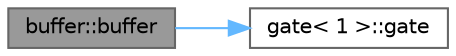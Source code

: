 digraph "buffer::buffer"
{
 // LATEX_PDF_SIZE
  bgcolor="transparent";
  edge [fontname=Helvetica,fontsize=10,labelfontname=Helvetica,labelfontsize=10];
  node [fontname=Helvetica,fontsize=10,shape=box,height=0.2,width=0.4];
  rankdir="LR";
  Node1 [id="Node000001",label="buffer::buffer",height=0.2,width=0.4,color="gray40", fillcolor="grey60", style="filled", fontcolor="black",tooltip=" "];
  Node1 -> Node2 [id="edge1_Node000001_Node000002",color="steelblue1",style="solid",tooltip=" "];
  Node2 [id="Node000002",label="gate\< 1 \>::gate",height=0.2,width=0.4,color="grey40", fillcolor="white", style="filled",URL="$classgate_3_011_01_4.html#a7f5069a52d54af25c84cc4449f413873",tooltip=" "];
}
